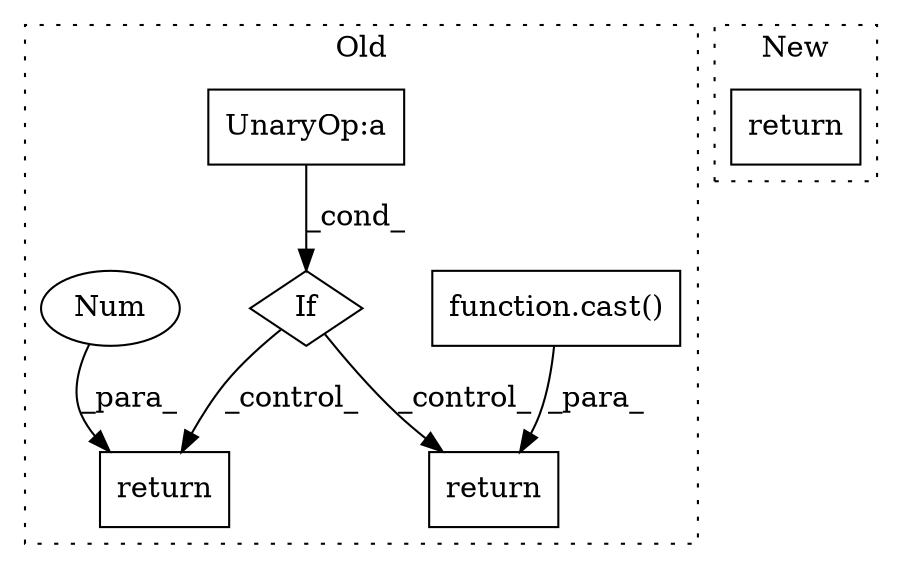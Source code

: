 digraph G {
subgraph cluster0 {
1 [label="function.cast()" a="75" s="9356,9409" l="5,1" shape="box"];
3 [label="return" a="93" s="9349" l="7" shape="box"];
4 [label="If" a="96" s="9290" l="3" shape="diamond"];
5 [label="return" a="93" s="9331" l="7" shape="box"];
6 [label="UnaryOp:a" a="61" s="9293" l="24" shape="box"];
7 [label="Num" a="76" s="9338" l="1" shape="ellipse"];
label = "Old";
style="dotted";
}
subgraph cluster1 {
2 [label="return" a="93" s="14117" l="7" shape="box"];
label = "New";
style="dotted";
}
1 -> 3 [label="_para_"];
4 -> 5 [label="_control_"];
4 -> 3 [label="_control_"];
6 -> 4 [label="_cond_"];
7 -> 5 [label="_para_"];
}
